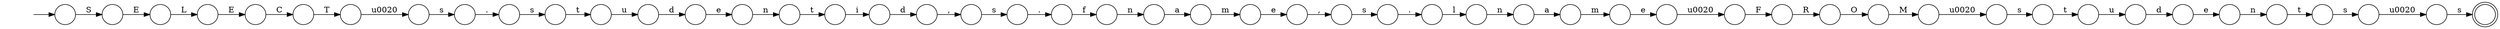 digraph Automaton {
  rankdir = LR;
  0 [shape=circle,label=""];
  0 -> 26 [label="d"]
  1 [shape=circle,label=""];
  1 -> 29 [label="\u0020"]
  2 [shape=circle,label=""];
  2 -> 3 [label="."]
  3 [shape=circle,label=""];
  3 -> 30 [label="s"]
  4 [shape=circle,label=""];
  4 -> 5 [label="T"]
  5 [shape=circle,label=""];
  5 -> 36 [label="\u0020"]
  6 [shape=circle,label=""];
  6 -> 8 [label="d"]
  7 [shape=circle,label=""];
  7 -> 50 [label="t"]
  8 [shape=circle,label=""];
  8 -> 39 [label="e"]
  9 [shape=circle,label=""];
  9 -> 6 [label="u"]
  10 [shape=circle,label=""];
  10 -> 18 [label="f"]
  11 [shape=circle,label=""];
  11 -> 21 [label="L"]
  12 [shape=circle,label=""];
  12 -> 17 [label="."]
  13 [shape=circle,label=""];
  13 -> 20 [label=","]
  14 [shape=circle,label=""];
  14 -> 28 [label="n"]
  15 [shape=circle,label=""];
  15 -> 48 [label="u"]
  16 [shape=circle,label=""];
  16 -> 44 [label="s"]
  17 [shape=circle,label=""];
  17 -> 14 [label="l"]
  18 [shape=circle,label=""];
  18 -> 23 [label="n"]
  19 [shape=circle,label=""];
  19 -> 1 [label="e"]
  20 [shape=circle,label=""];
  20 -> 12 [label="s"]
  21 [shape=circle,label=""];
  21 -> 43 [label="E"]
  22 [shape=circle,label=""];
  22 -> 49 [label="m"]
  23 [shape=circle,label=""];
  23 -> 22 [label="a"]
  24 [shape=circle,label=""];
  initial [shape=plaintext,label=""];
  initial -> 24
  24 -> 32 [label="S"]
  25 [shape=circle,label=""];
  25 -> 19 [label="m"]
  26 [shape=circle,label=""];
  26 -> 40 [label=","]
  27 [shape=circle,label=""];
  27 -> 9 [label="t"]
  28 [shape=circle,label=""];
  28 -> 25 [label="a"]
  29 [shape=circle,label=""];
  29 -> 47 [label="F"]
  30 [shape=circle,label=""];
  30 -> 15 [label="t"]
  31 [shape=circle,label=""];
  31 -> 38 [label="\u0020"]
  32 [shape=circle,label=""];
  32 -> 11 [label="E"]
  33 [shape=circle,label=""];
  33 -> 10 [label="."]
  34 [shape=circle,label=""];
  34 -> 42 [label="e"]
  35 [shape=circle,label=""];
  35 -> 16 [label="\u0020"]
  36 [shape=circle,label=""];
  36 -> 2 [label="s"]
  37 [shape=circle,label=""];
  37 -> 0 [label="i"]
  38 [shape=circle,label=""];
  38 -> 27 [label="s"]
  39 [shape=circle,label=""];
  39 -> 7 [label="n"]
  40 [shape=circle,label=""];
  40 -> 33 [label="s"]
  41 [shape=circle,label=""];
  41 -> 31 [label="M"]
  42 [shape=circle,label=""];
  42 -> 45 [label="n"]
  43 [shape=circle,label=""];
  43 -> 4 [label="C"]
  44 [shape=doublecircle,label=""];
  45 [shape=circle,label=""];
  45 -> 37 [label="t"]
  46 [shape=circle,label=""];
  46 -> 41 [label="O"]
  47 [shape=circle,label=""];
  47 -> 46 [label="R"]
  48 [shape=circle,label=""];
  48 -> 34 [label="d"]
  49 [shape=circle,label=""];
  49 -> 13 [label="e"]
  50 [shape=circle,label=""];
  50 -> 35 [label="s"]
}

